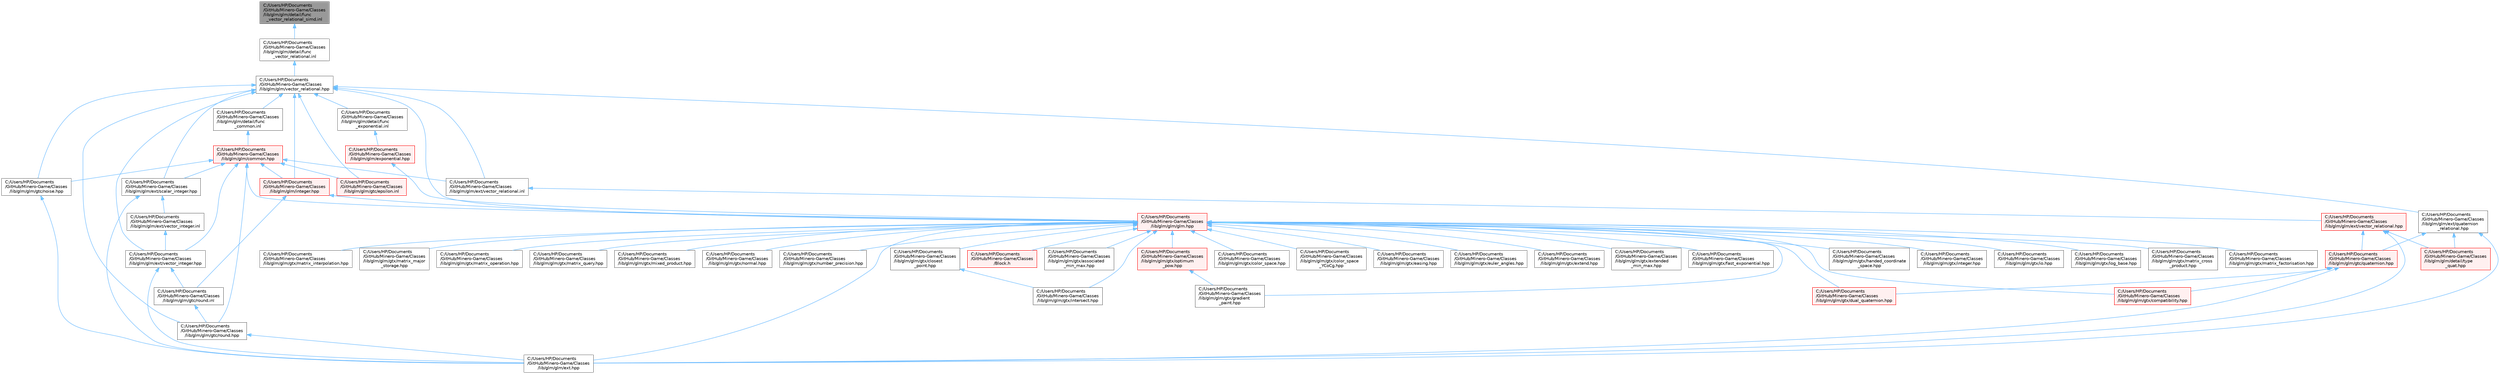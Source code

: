digraph "C:/Users/HP/Documents/GitHub/Minero-Game/Classes/lib/glm/glm/detail/func_vector_relational_simd.inl"
{
 // LATEX_PDF_SIZE
  bgcolor="transparent";
  edge [fontname=Helvetica,fontsize=10,labelfontname=Helvetica,labelfontsize=10];
  node [fontname=Helvetica,fontsize=10,shape=box,height=0.2,width=0.4];
  Node1 [id="Node000001",label="C:/Users/HP/Documents\l/GitHub/Minero-Game/Classes\l/lib/glm/glm/detail/func\l_vector_relational_simd.inl",height=0.2,width=0.4,color="gray40", fillcolor="grey60", style="filled", fontcolor="black",tooltip=" "];
  Node1 -> Node2 [id="edge1_Node000001_Node000002",dir="back",color="steelblue1",style="solid",tooltip=" "];
  Node2 [id="Node000002",label="C:/Users/HP/Documents\l/GitHub/Minero-Game/Classes\l/lib/glm/glm/detail/func\l_vector_relational.inl",height=0.2,width=0.4,color="grey40", fillcolor="white", style="filled",URL="$_classes_2lib_2glm_2glm_2detail_2func__vector__relational_8inl.html",tooltip=" "];
  Node2 -> Node3 [id="edge2_Node000002_Node000003",dir="back",color="steelblue1",style="solid",tooltip=" "];
  Node3 [id="Node000003",label="C:/Users/HP/Documents\l/GitHub/Minero-Game/Classes\l/lib/glm/glm/vector_relational.hpp",height=0.2,width=0.4,color="grey40", fillcolor="white", style="filled",URL="$_classes_2lib_2glm_2glm_2vector__relational_8hpp.html",tooltip=" "];
  Node3 -> Node4 [id="edge3_Node000003_Node000004",dir="back",color="steelblue1",style="solid",tooltip=" "];
  Node4 [id="Node000004",label="C:/Users/HP/Documents\l/GitHub/Minero-Game/Classes\l/lib/glm/glm/detail/func\l_common.inl",height=0.2,width=0.4,color="grey40", fillcolor="white", style="filled",URL="$_classes_2lib_2glm_2glm_2detail_2func__common_8inl.html",tooltip=" "];
  Node4 -> Node5 [id="edge4_Node000004_Node000005",dir="back",color="steelblue1",style="solid",tooltip=" "];
  Node5 [id="Node000005",label="C:/Users/HP/Documents\l/GitHub/Minero-Game/Classes\l/lib/glm/glm/common.hpp",height=0.2,width=0.4,color="red", fillcolor="#FFF0F0", style="filled",URL="$_classes_2lib_2glm_2glm_2common_8hpp.html",tooltip=" "];
  Node5 -> Node151 [id="edge5_Node000005_Node000151",dir="back",color="steelblue1",style="solid",tooltip=" "];
  Node151 [id="Node000151",label="C:/Users/HP/Documents\l/GitHub/Minero-Game/Classes\l/lib/glm/glm/ext/scalar_integer.hpp",height=0.2,width=0.4,color="grey40", fillcolor="white", style="filled",URL="$_classes_2lib_2glm_2glm_2ext_2scalar__integer_8hpp.html",tooltip=" "];
  Node151 -> Node8 [id="edge6_Node000151_Node000008",dir="back",color="steelblue1",style="solid",tooltip=" "];
  Node8 [id="Node000008",label="C:/Users/HP/Documents\l/GitHub/Minero-Game/Classes\l/lib/glm/glm/ext.hpp",height=0.2,width=0.4,color="grey40", fillcolor="white", style="filled",URL="$_classes_2lib_2glm_2glm_2ext_8hpp.html",tooltip=" "];
  Node151 -> Node152 [id="edge7_Node000151_Node000152",dir="back",color="steelblue1",style="solid",tooltip=" "];
  Node152 [id="Node000152",label="C:/Users/HP/Documents\l/GitHub/Minero-Game/Classes\l/lib/glm/glm/ext/vector_integer.inl",height=0.2,width=0.4,color="grey40", fillcolor="white", style="filled",URL="$_classes_2lib_2glm_2glm_2ext_2vector__integer_8inl.html",tooltip=" "];
  Node152 -> Node153 [id="edge8_Node000152_Node000153",dir="back",color="steelblue1",style="solid",tooltip=" "];
  Node153 [id="Node000153",label="C:/Users/HP/Documents\l/GitHub/Minero-Game/Classes\l/lib/glm/glm/ext/vector_integer.hpp",height=0.2,width=0.4,color="grey40", fillcolor="white", style="filled",URL="$_classes_2lib_2glm_2glm_2ext_2vector__integer_8hpp.html",tooltip=" "];
  Node153 -> Node8 [id="edge9_Node000153_Node000008",dir="back",color="steelblue1",style="solid",tooltip=" "];
  Node153 -> Node154 [id="edge10_Node000153_Node000154",dir="back",color="steelblue1",style="solid",tooltip=" "];
  Node154 [id="Node000154",label="C:/Users/HP/Documents\l/GitHub/Minero-Game/Classes\l/lib/glm/glm/gtc/round.inl",height=0.2,width=0.4,color="grey40", fillcolor="white", style="filled",URL="$_classes_2lib_2glm_2glm_2gtc_2round_8inl.html",tooltip=" "];
  Node154 -> Node155 [id="edge11_Node000154_Node000155",dir="back",color="steelblue1",style="solid",tooltip=" "];
  Node155 [id="Node000155",label="C:/Users/HP/Documents\l/GitHub/Minero-Game/Classes\l/lib/glm/glm/gtc/round.hpp",height=0.2,width=0.4,color="grey40", fillcolor="white", style="filled",URL="$_classes_2lib_2glm_2glm_2gtc_2round_8hpp.html",tooltip=" "];
  Node155 -> Node8 [id="edge12_Node000155_Node000008",dir="back",color="steelblue1",style="solid",tooltip=" "];
  Node5 -> Node153 [id="edge13_Node000005_Node000153",dir="back",color="steelblue1",style="solid",tooltip=" "];
  Node5 -> Node163 [id="edge14_Node000005_Node000163",dir="back",color="steelblue1",style="solid",tooltip=" "];
  Node163 [id="Node000163",label="C:/Users/HP/Documents\l/GitHub/Minero-Game/Classes\l/lib/glm/glm/ext/vector_relational.inl",height=0.2,width=0.4,color="grey40", fillcolor="white", style="filled",URL="$_classes_2lib_2glm_2glm_2ext_2vector__relational_8inl.html",tooltip=" "];
  Node163 -> Node164 [id="edge15_Node000163_Node000164",dir="back",color="steelblue1",style="solid",tooltip=" "];
  Node164 [id="Node000164",label="C:/Users/HP/Documents\l/GitHub/Minero-Game/Classes\l/lib/glm/glm/ext/vector_relational.hpp",height=0.2,width=0.4,color="red", fillcolor="#FFF0F0", style="filled",URL="$_classes_2lib_2glm_2glm_2ext_2vector__relational_8hpp.html",tooltip=" "];
  Node164 -> Node97 [id="edge16_Node000164_Node000097",dir="back",color="steelblue1",style="solid",tooltip=" "];
  Node97 [id="Node000097",label="C:/Users/HP/Documents\l/GitHub/Minero-Game/Classes\l/lib/glm/glm/detail/type\l_quat.hpp",height=0.2,width=0.4,color="red", fillcolor="#FFF0F0", style="filled",URL="$_classes_2lib_2glm_2glm_2detail_2type__quat_8hpp.html",tooltip=" "];
  Node164 -> Node8 [id="edge17_Node000164_Node000008",dir="back",color="steelblue1",style="solid",tooltip=" "];
  Node164 -> Node99 [id="edge18_Node000164_Node000099",dir="back",color="steelblue1",style="solid",tooltip=" "];
  Node99 [id="Node000099",label="C:/Users/HP/Documents\l/GitHub/Minero-Game/Classes\l/lib/glm/glm/gtc/quaternion.hpp",height=0.2,width=0.4,color="red", fillcolor="#FFF0F0", style="filled",URL="$_classes_2lib_2glm_2glm_2gtc_2quaternion_8hpp.html",tooltip=" "];
  Node99 -> Node8 [id="edge19_Node000099_Node000008",dir="back",color="steelblue1",style="solid",tooltip=" "];
  Node99 -> Node32 [id="edge20_Node000099_Node000032",dir="back",color="steelblue1",style="solid",tooltip=" "];
  Node32 [id="Node000032",label="C:/Users/HP/Documents\l/GitHub/Minero-Game/Classes\l/lib/glm/glm/gtx/compatibility.hpp",height=0.2,width=0.4,color="red", fillcolor="#FFF0F0", style="filled",URL="$_classes_2lib_2glm_2glm_2gtx_2compatibility_8hpp.html",tooltip=" "];
  Node99 -> Node35 [id="edge21_Node000099_Node000035",dir="back",color="steelblue1",style="solid",tooltip=" "];
  Node35 [id="Node000035",label="C:/Users/HP/Documents\l/GitHub/Minero-Game/Classes\l/lib/glm/glm/gtx/dual_quaternion.hpp",height=0.2,width=0.4,color="red", fillcolor="#FFF0F0", style="filled",URL="$_classes_2lib_2glm_2glm_2gtx_2dual__quaternion_8hpp.html",tooltip=" "];
  Node5 -> Node21 [id="edge22_Node000005_Node000021",dir="back",color="steelblue1",style="solid",tooltip=" "];
  Node21 [id="Node000021",label="C:/Users/HP/Documents\l/GitHub/Minero-Game/Classes\l/lib/glm/glm/glm.hpp",height=0.2,width=0.4,color="red", fillcolor="#FFF0F0", style="filled",URL="$_classes_2lib_2glm_2glm_2glm_8hpp.html",tooltip=" "];
  Node21 -> Node22 [id="edge23_Node000021_Node000022",dir="back",color="steelblue1",style="solid",tooltip=" "];
  Node22 [id="Node000022",label="C:/Users/HP/Documents\l/GitHub/Minero-Game/Classes\l/Block.h",height=0.2,width=0.4,color="red", fillcolor="#FFF0F0", style="filled",URL="$_classes_2_block_8h.html",tooltip=" "];
  Node21 -> Node8 [id="edge24_Node000021_Node000008",dir="back",color="steelblue1",style="solid",tooltip=" "];
  Node21 -> Node27 [id="edge25_Node000021_Node000027",dir="back",color="steelblue1",style="solid",tooltip=" "];
  Node27 [id="Node000027",label="C:/Users/HP/Documents\l/GitHub/Minero-Game/Classes\l/lib/glm/glm/gtx/associated\l_min_max.hpp",height=0.2,width=0.4,color="grey40", fillcolor="white", style="filled",URL="$_classes_2lib_2glm_2glm_2gtx_2associated__min__max_8hpp.html",tooltip=" "];
  Node21 -> Node28 [id="edge26_Node000021_Node000028",dir="back",color="steelblue1",style="solid",tooltip=" "];
  Node28 [id="Node000028",label="C:/Users/HP/Documents\l/GitHub/Minero-Game/Classes\l/lib/glm/glm/gtx/closest\l_point.hpp",height=0.2,width=0.4,color="grey40", fillcolor="white", style="filled",URL="$_classes_2lib_2glm_2glm_2gtx_2closest__point_8hpp.html",tooltip=" "];
  Node28 -> Node29 [id="edge27_Node000028_Node000029",dir="back",color="steelblue1",style="solid",tooltip=" "];
  Node29 [id="Node000029",label="C:/Users/HP/Documents\l/GitHub/Minero-Game/Classes\l/lib/glm/glm/gtx/intersect.hpp",height=0.2,width=0.4,color="grey40", fillcolor="white", style="filled",URL="$_classes_2lib_2glm_2glm_2gtx_2intersect_8hpp.html",tooltip=" "];
  Node21 -> Node30 [id="edge28_Node000021_Node000030",dir="back",color="steelblue1",style="solid",tooltip=" "];
  Node30 [id="Node000030",label="C:/Users/HP/Documents\l/GitHub/Minero-Game/Classes\l/lib/glm/glm/gtx/color_space.hpp",height=0.2,width=0.4,color="grey40", fillcolor="white", style="filled",URL="$_classes_2lib_2glm_2glm_2gtx_2color__space_8hpp.html",tooltip=" "];
  Node21 -> Node31 [id="edge29_Node000021_Node000031",dir="back",color="steelblue1",style="solid",tooltip=" "];
  Node31 [id="Node000031",label="C:/Users/HP/Documents\l/GitHub/Minero-Game/Classes\l/lib/glm/glm/gtx/color_space\l_YCoCg.hpp",height=0.2,width=0.4,color="grey40", fillcolor="white", style="filled",URL="$_classes_2lib_2glm_2glm_2gtx_2color__space___y_co_cg_8hpp.html",tooltip=" "];
  Node21 -> Node32 [id="edge30_Node000021_Node000032",dir="back",color="steelblue1",style="solid",tooltip=" "];
  Node21 -> Node35 [id="edge31_Node000021_Node000035",dir="back",color="steelblue1",style="solid",tooltip=" "];
  Node21 -> Node41 [id="edge32_Node000021_Node000041",dir="back",color="steelblue1",style="solid",tooltip=" "];
  Node41 [id="Node000041",label="C:/Users/HP/Documents\l/GitHub/Minero-Game/Classes\l/lib/glm/glm/gtx/easing.hpp",height=0.2,width=0.4,color="grey40", fillcolor="white", style="filled",URL="$_classes_2lib_2glm_2glm_2gtx_2easing_8hpp.html",tooltip=" "];
  Node21 -> Node34 [id="edge33_Node000021_Node000034",dir="back",color="steelblue1",style="solid",tooltip=" "];
  Node34 [id="Node000034",label="C:/Users/HP/Documents\l/GitHub/Minero-Game/Classes\l/lib/glm/glm/gtx/euler_angles.hpp",height=0.2,width=0.4,color="grey40", fillcolor="white", style="filled",URL="$_classes_2lib_2glm_2glm_2gtx_2euler__angles_8hpp.html",tooltip=" "];
  Node21 -> Node42 [id="edge34_Node000021_Node000042",dir="back",color="steelblue1",style="solid",tooltip=" "];
  Node42 [id="Node000042",label="C:/Users/HP/Documents\l/GitHub/Minero-Game/Classes\l/lib/glm/glm/gtx/extend.hpp",height=0.2,width=0.4,color="grey40", fillcolor="white", style="filled",URL="$_classes_2lib_2glm_2glm_2gtx_2extend_8hpp.html",tooltip=" "];
  Node21 -> Node43 [id="edge35_Node000021_Node000043",dir="back",color="steelblue1",style="solid",tooltip=" "];
  Node43 [id="Node000043",label="C:/Users/HP/Documents\l/GitHub/Minero-Game/Classes\l/lib/glm/glm/gtx/extended\l_min_max.hpp",height=0.2,width=0.4,color="grey40", fillcolor="white", style="filled",URL="$_classes_2lib_2glm_2glm_2gtx_2extended__min__max_8hpp.html",tooltip=" "];
  Node21 -> Node44 [id="edge36_Node000021_Node000044",dir="back",color="steelblue1",style="solid",tooltip=" "];
  Node44 [id="Node000044",label="C:/Users/HP/Documents\l/GitHub/Minero-Game/Classes\l/lib/glm/glm/gtx/fast_exponential.hpp",height=0.2,width=0.4,color="grey40", fillcolor="white", style="filled",URL="$_classes_2lib_2glm_2glm_2gtx_2fast__exponential_8hpp.html",tooltip=" "];
  Node21 -> Node45 [id="edge37_Node000021_Node000045",dir="back",color="steelblue1",style="solid",tooltip=" "];
  Node45 [id="Node000045",label="C:/Users/HP/Documents\l/GitHub/Minero-Game/Classes\l/lib/glm/glm/gtx/gradient\l_paint.hpp",height=0.2,width=0.4,color="grey40", fillcolor="white", style="filled",URL="$_classes_2lib_2glm_2glm_2gtx_2gradient__paint_8hpp.html",tooltip=" "];
  Node21 -> Node46 [id="edge38_Node000021_Node000046",dir="back",color="steelblue1",style="solid",tooltip=" "];
  Node46 [id="Node000046",label="C:/Users/HP/Documents\l/GitHub/Minero-Game/Classes\l/lib/glm/glm/gtx/handed_coordinate\l_space.hpp",height=0.2,width=0.4,color="grey40", fillcolor="white", style="filled",URL="$_classes_2lib_2glm_2glm_2gtx_2handed__coordinate__space_8hpp.html",tooltip=" "];
  Node21 -> Node47 [id="edge39_Node000021_Node000047",dir="back",color="steelblue1",style="solid",tooltip=" "];
  Node47 [id="Node000047",label="C:/Users/HP/Documents\l/GitHub/Minero-Game/Classes\l/lib/glm/glm/gtx/integer.hpp",height=0.2,width=0.4,color="grey40", fillcolor="white", style="filled",URL="$_classes_2lib_2glm_2glm_2gtx_2integer_8hpp.html",tooltip=" "];
  Node21 -> Node29 [id="edge40_Node000021_Node000029",dir="back",color="steelblue1",style="solid",tooltip=" "];
  Node21 -> Node40 [id="edge41_Node000021_Node000040",dir="back",color="steelblue1",style="solid",tooltip=" "];
  Node40 [id="Node000040",label="C:/Users/HP/Documents\l/GitHub/Minero-Game/Classes\l/lib/glm/glm/gtx/io.hpp",height=0.2,width=0.4,color="grey40", fillcolor="white", style="filled",URL="$_classes_2lib_2glm_2glm_2gtx_2io_8hpp.html",tooltip=" "];
  Node21 -> Node48 [id="edge42_Node000021_Node000048",dir="back",color="steelblue1",style="solid",tooltip=" "];
  Node48 [id="Node000048",label="C:/Users/HP/Documents\l/GitHub/Minero-Game/Classes\l/lib/glm/glm/gtx/log_base.hpp",height=0.2,width=0.4,color="grey40", fillcolor="white", style="filled",URL="$_classes_2lib_2glm_2glm_2gtx_2log__base_8hpp.html",tooltip=" "];
  Node21 -> Node49 [id="edge43_Node000021_Node000049",dir="back",color="steelblue1",style="solid",tooltip=" "];
  Node49 [id="Node000049",label="C:/Users/HP/Documents\l/GitHub/Minero-Game/Classes\l/lib/glm/glm/gtx/matrix_cross\l_product.hpp",height=0.2,width=0.4,color="grey40", fillcolor="white", style="filled",URL="$_classes_2lib_2glm_2glm_2gtx_2matrix__cross__product_8hpp.html",tooltip=" "];
  Node21 -> Node50 [id="edge44_Node000021_Node000050",dir="back",color="steelblue1",style="solid",tooltip=" "];
  Node50 [id="Node000050",label="C:/Users/HP/Documents\l/GitHub/Minero-Game/Classes\l/lib/glm/glm/gtx/matrix_factorisation.hpp",height=0.2,width=0.4,color="grey40", fillcolor="white", style="filled",URL="$_classes_2lib_2glm_2glm_2gtx_2matrix__factorisation_8hpp.html",tooltip=" "];
  Node21 -> Node51 [id="edge45_Node000021_Node000051",dir="back",color="steelblue1",style="solid",tooltip=" "];
  Node51 [id="Node000051",label="C:/Users/HP/Documents\l/GitHub/Minero-Game/Classes\l/lib/glm/glm/gtx/matrix_interpolation.hpp",height=0.2,width=0.4,color="grey40", fillcolor="white", style="filled",URL="$_classes_2lib_2glm_2glm_2gtx_2matrix__interpolation_8hpp.html",tooltip=" "];
  Node21 -> Node52 [id="edge46_Node000021_Node000052",dir="back",color="steelblue1",style="solid",tooltip=" "];
  Node52 [id="Node000052",label="C:/Users/HP/Documents\l/GitHub/Minero-Game/Classes\l/lib/glm/glm/gtx/matrix_major\l_storage.hpp",height=0.2,width=0.4,color="grey40", fillcolor="white", style="filled",URL="$_classes_2lib_2glm_2glm_2gtx_2matrix__major__storage_8hpp.html",tooltip=" "];
  Node21 -> Node53 [id="edge47_Node000021_Node000053",dir="back",color="steelblue1",style="solid",tooltip=" "];
  Node53 [id="Node000053",label="C:/Users/HP/Documents\l/GitHub/Minero-Game/Classes\l/lib/glm/glm/gtx/matrix_operation.hpp",height=0.2,width=0.4,color="grey40", fillcolor="white", style="filled",URL="$_classes_2lib_2glm_2glm_2gtx_2matrix__operation_8hpp.html",tooltip=" "];
  Node21 -> Node54 [id="edge48_Node000021_Node000054",dir="back",color="steelblue1",style="solid",tooltip=" "];
  Node54 [id="Node000054",label="C:/Users/HP/Documents\l/GitHub/Minero-Game/Classes\l/lib/glm/glm/gtx/matrix_query.hpp",height=0.2,width=0.4,color="grey40", fillcolor="white", style="filled",URL="$_classes_2lib_2glm_2glm_2gtx_2matrix__query_8hpp.html",tooltip=" "];
  Node21 -> Node55 [id="edge49_Node000021_Node000055",dir="back",color="steelblue1",style="solid",tooltip=" "];
  Node55 [id="Node000055",label="C:/Users/HP/Documents\l/GitHub/Minero-Game/Classes\l/lib/glm/glm/gtx/mixed_product.hpp",height=0.2,width=0.4,color="grey40", fillcolor="white", style="filled",URL="$_classes_2lib_2glm_2glm_2gtx_2mixed__product_8hpp.html",tooltip=" "];
  Node21 -> Node56 [id="edge50_Node000021_Node000056",dir="back",color="steelblue1",style="solid",tooltip=" "];
  Node56 [id="Node000056",label="C:/Users/HP/Documents\l/GitHub/Minero-Game/Classes\l/lib/glm/glm/gtx/normal.hpp",height=0.2,width=0.4,color="grey40", fillcolor="white", style="filled",URL="$_classes_2lib_2glm_2glm_2gtx_2normal_8hpp.html",tooltip=" "];
  Node21 -> Node57 [id="edge51_Node000021_Node000057",dir="back",color="steelblue1",style="solid",tooltip=" "];
  Node57 [id="Node000057",label="C:/Users/HP/Documents\l/GitHub/Minero-Game/Classes\l/lib/glm/glm/gtx/number_precision.hpp",height=0.2,width=0.4,color="grey40", fillcolor="white", style="filled",URL="$_classes_2lib_2glm_2glm_2gtx_2number__precision_8hpp.html",tooltip=" "];
  Node21 -> Node58 [id="edge52_Node000021_Node000058",dir="back",color="steelblue1",style="solid",tooltip=" "];
  Node58 [id="Node000058",label="C:/Users/HP/Documents\l/GitHub/Minero-Game/Classes\l/lib/glm/glm/gtx/optimum\l_pow.hpp",height=0.2,width=0.4,color="red", fillcolor="#FFF0F0", style="filled",URL="$_classes_2lib_2glm_2glm_2gtx_2optimum__pow_8hpp.html",tooltip=" "];
  Node58 -> Node45 [id="edge53_Node000058_Node000045",dir="back",color="steelblue1",style="solid",tooltip=" "];
  Node5 -> Node166 [id="edge54_Node000005_Node000166",dir="back",color="steelblue1",style="solid",tooltip=" "];
  Node166 [id="Node000166",label="C:/Users/HP/Documents\l/GitHub/Minero-Game/Classes\l/lib/glm/glm/gtc/epsilon.inl",height=0.2,width=0.4,color="red", fillcolor="#FFF0F0", style="filled",URL="$_classes_2lib_2glm_2glm_2gtc_2epsilon_8inl.html",tooltip=" "];
  Node5 -> Node7 [id="edge55_Node000005_Node000007",dir="back",color="steelblue1",style="solid",tooltip=" "];
  Node7 [id="Node000007",label="C:/Users/HP/Documents\l/GitHub/Minero-Game/Classes\l/lib/glm/glm/gtc/noise.hpp",height=0.2,width=0.4,color="grey40", fillcolor="white", style="filled",URL="$_classes_2lib_2glm_2glm_2gtc_2noise_8hpp.html",tooltip=" "];
  Node7 -> Node8 [id="edge56_Node000007_Node000008",dir="back",color="steelblue1",style="solid",tooltip=" "];
  Node5 -> Node155 [id="edge57_Node000005_Node000155",dir="back",color="steelblue1",style="solid",tooltip=" "];
  Node5 -> Node172 [id="edge58_Node000005_Node000172",dir="back",color="steelblue1",style="solid",tooltip=" "];
  Node172 [id="Node000172",label="C:/Users/HP/Documents\l/GitHub/Minero-Game/Classes\l/lib/glm/glm/integer.hpp",height=0.2,width=0.4,color="red", fillcolor="#FFF0F0", style="filled",URL="$_classes_2lib_2glm_2glm_2integer_8hpp.html",tooltip=" "];
  Node172 -> Node21 [id="edge59_Node000172_Node000021",dir="back",color="steelblue1",style="solid",tooltip=" "];
  Node172 -> Node154 [id="edge60_Node000172_Node000154",dir="back",color="steelblue1",style="solid",tooltip=" "];
  Node3 -> Node174 [id="edge61_Node000003_Node000174",dir="back",color="steelblue1",style="solid",tooltip=" "];
  Node174 [id="Node000174",label="C:/Users/HP/Documents\l/GitHub/Minero-Game/Classes\l/lib/glm/glm/detail/func\l_exponential.inl",height=0.2,width=0.4,color="grey40", fillcolor="white", style="filled",URL="$_classes_2lib_2glm_2glm_2detail_2func__exponential_8inl.html",tooltip=" "];
  Node174 -> Node175 [id="edge62_Node000174_Node000175",dir="back",color="steelblue1",style="solid",tooltip=" "];
  Node175 [id="Node000175",label="C:/Users/HP/Documents\l/GitHub/Minero-Game/Classes\l/lib/glm/glm/exponential.hpp",height=0.2,width=0.4,color="red", fillcolor="#FFF0F0", style="filled",URL="$_classes_2lib_2glm_2glm_2exponential_8hpp.html",tooltip=" "];
  Node175 -> Node21 [id="edge63_Node000175_Node000021",dir="back",color="steelblue1",style="solid",tooltip=" "];
  Node3 -> Node179 [id="edge64_Node000003_Node000179",dir="back",color="steelblue1",style="solid",tooltip=" "];
  Node179 [id="Node000179",label="C:/Users/HP/Documents\l/GitHub/Minero-Game/Classes\l/lib/glm/glm/ext/quaternion\l_relational.hpp",height=0.2,width=0.4,color="grey40", fillcolor="white", style="filled",URL="$_classes_2lib_2glm_2glm_2ext_2quaternion__relational_8hpp.html",tooltip=" "];
  Node179 -> Node97 [id="edge65_Node000179_Node000097",dir="back",color="steelblue1",style="solid",tooltip=" "];
  Node179 -> Node8 [id="edge66_Node000179_Node000008",dir="back",color="steelblue1",style="solid",tooltip=" "];
  Node179 -> Node99 [id="edge67_Node000179_Node000099",dir="back",color="steelblue1",style="solid",tooltip=" "];
  Node3 -> Node151 [id="edge68_Node000003_Node000151",dir="back",color="steelblue1",style="solid",tooltip=" "];
  Node3 -> Node153 [id="edge69_Node000003_Node000153",dir="back",color="steelblue1",style="solid",tooltip=" "];
  Node3 -> Node163 [id="edge70_Node000003_Node000163",dir="back",color="steelblue1",style="solid",tooltip=" "];
  Node3 -> Node21 [id="edge71_Node000003_Node000021",dir="back",color="steelblue1",style="solid",tooltip=" "];
  Node3 -> Node166 [id="edge72_Node000003_Node000166",dir="back",color="steelblue1",style="solid",tooltip=" "];
  Node3 -> Node7 [id="edge73_Node000003_Node000007",dir="back",color="steelblue1",style="solid",tooltip=" "];
  Node3 -> Node155 [id="edge74_Node000003_Node000155",dir="back",color="steelblue1",style="solid",tooltip=" "];
  Node3 -> Node172 [id="edge75_Node000003_Node000172",dir="back",color="steelblue1",style="solid",tooltip=" "];
}
